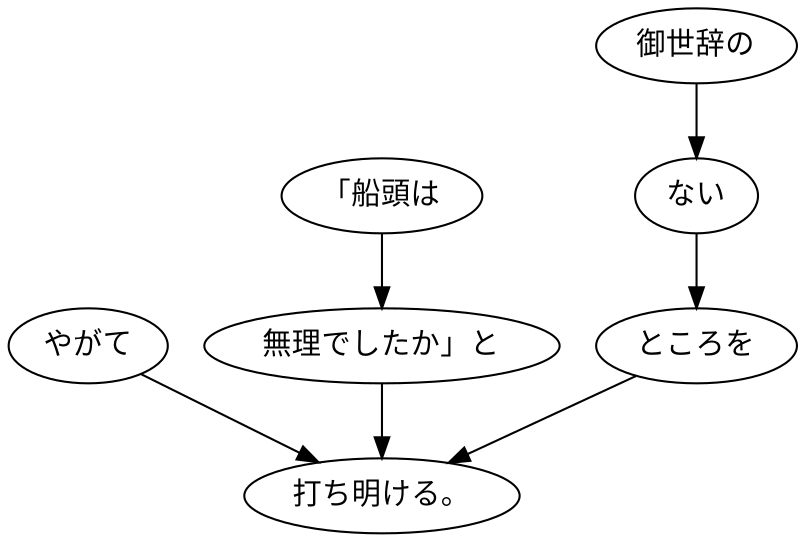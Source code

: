 digraph graph828 {
	node0 [label="やがて"];
	node1 [label="「船頭は"];
	node2 [label="無理でしたか」と"];
	node3 [label="御世辞の"];
	node4 [label="ない"];
	node5 [label="ところを"];
	node6 [label="打ち明ける。"];
	node0 -> node6;
	node1 -> node2;
	node2 -> node6;
	node3 -> node4;
	node4 -> node5;
	node5 -> node6;
}
